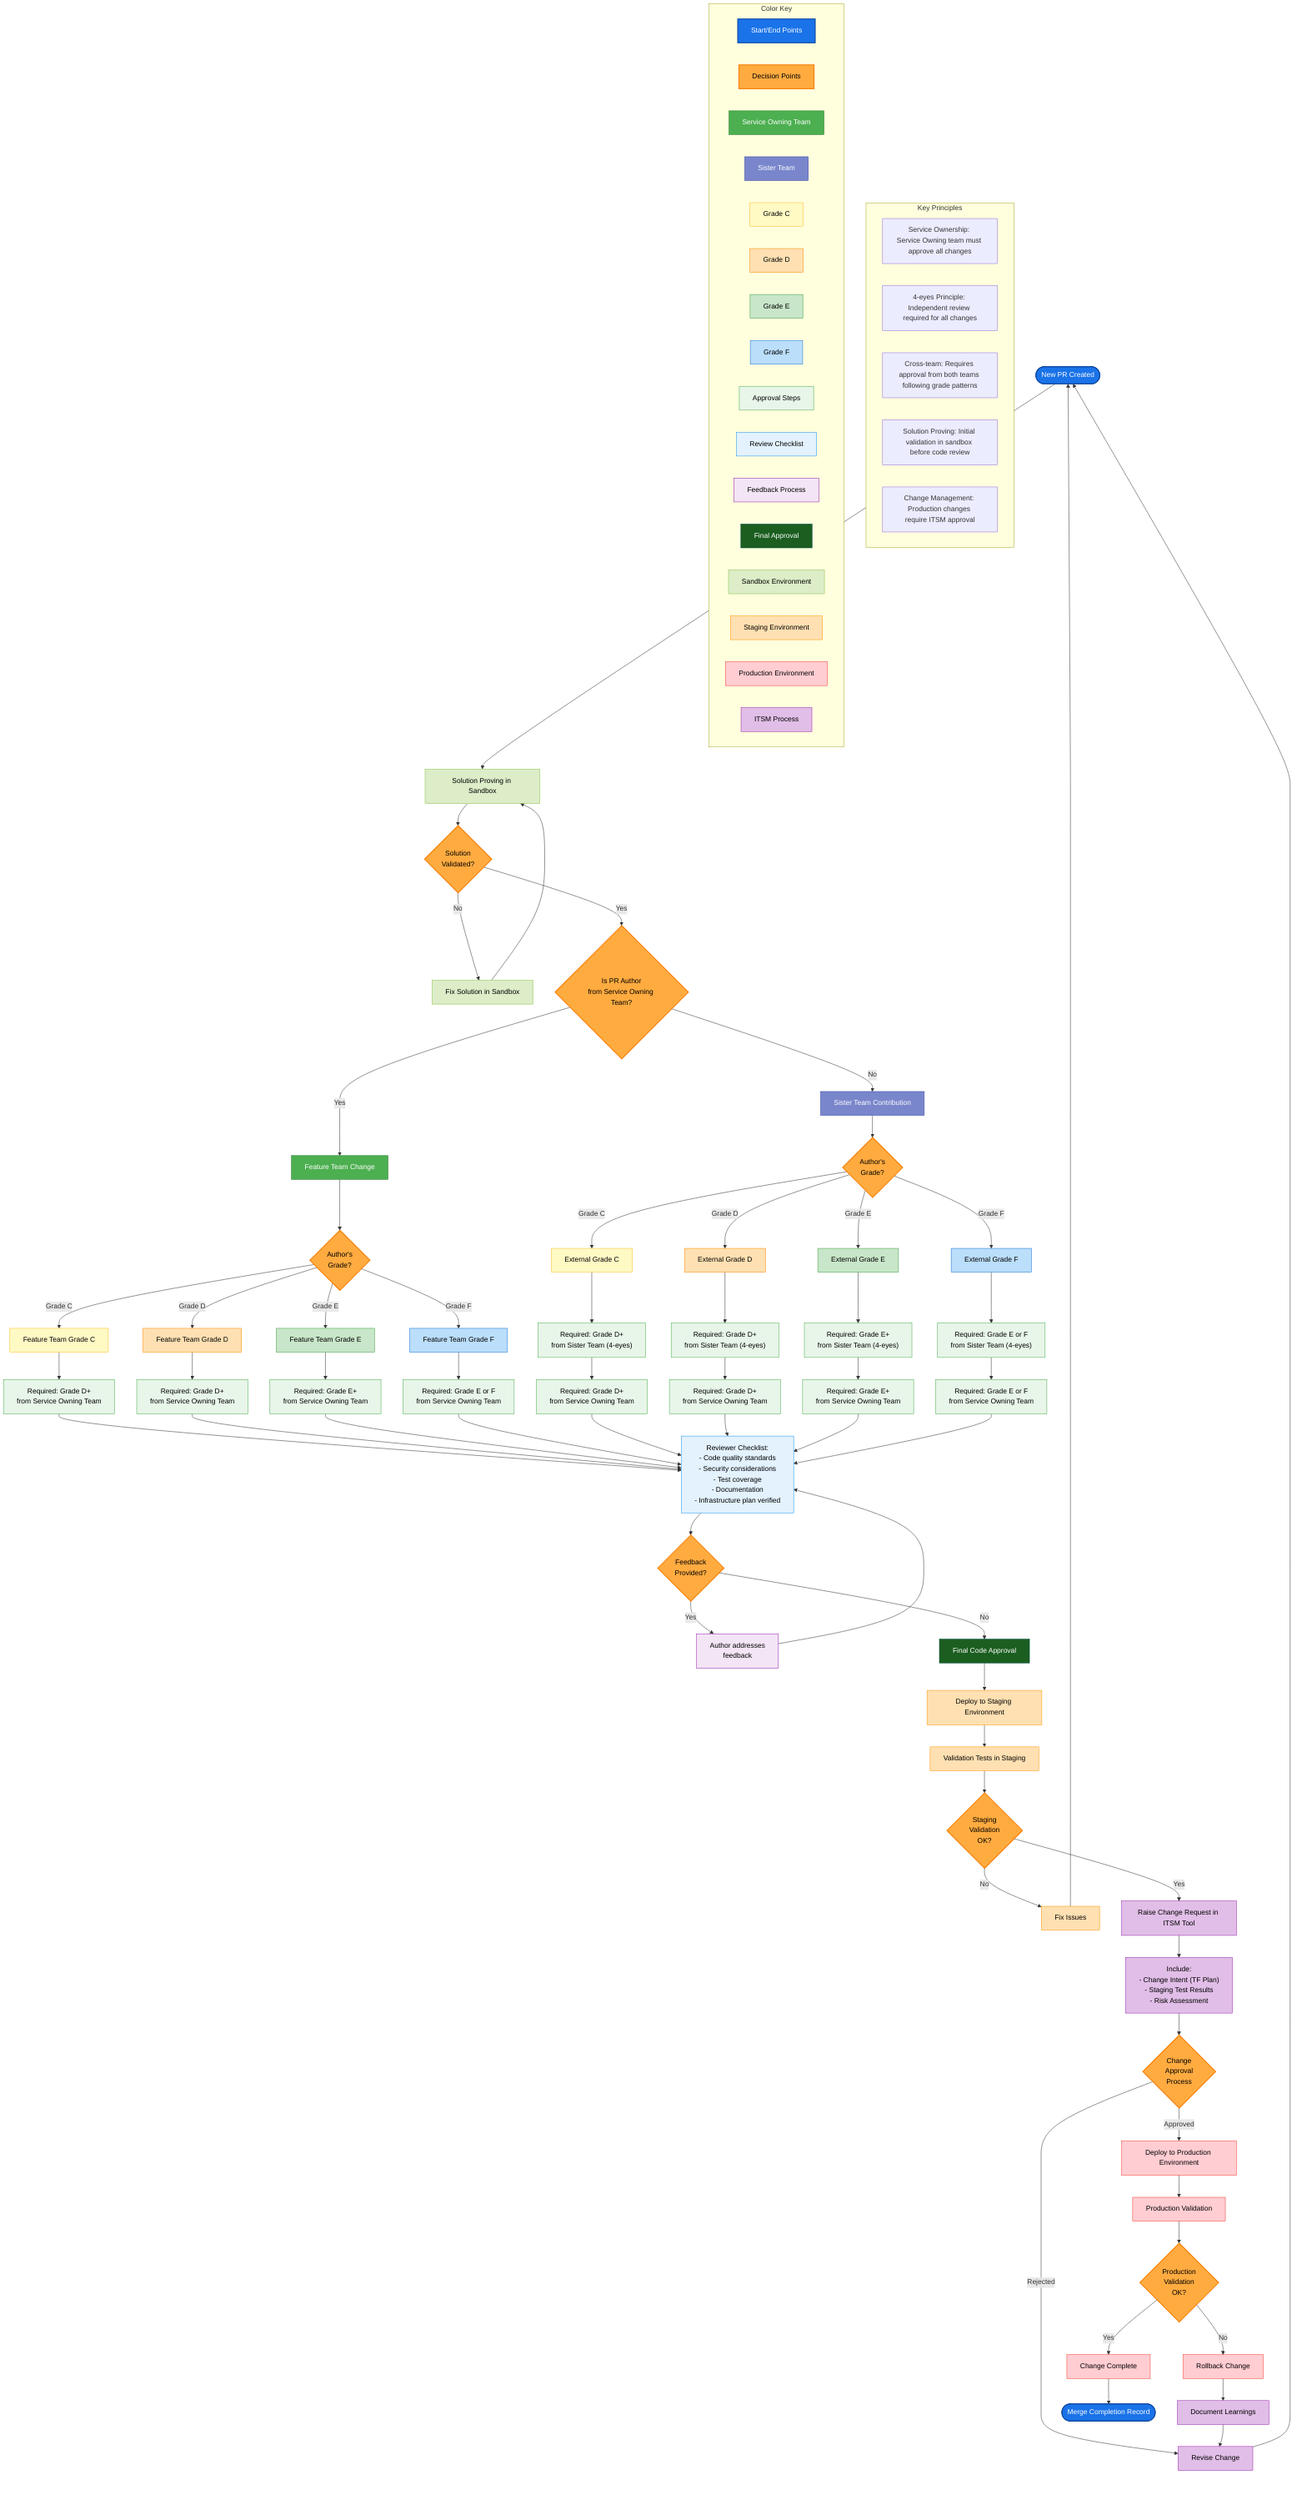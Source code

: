 flowchart TB
    %% Main flow colors
    classDef startEnd fill:#1a73e8,stroke:#0d47a1,color:white,stroke-width:2px
    classDef question fill:#ffab40,stroke:#f57c00,color:black,stroke-width:2px
    classDef process fill:#f5f5f5,stroke:#9e9e9e,color:black
    
    %% Team colors
    classDef serviceOwning fill:#4caf50,stroke:#2e7d32,color:white
    classDef sisterTeam fill:#7986cb,stroke:#3949ab,color:white
    
    %% Grade colors
    classDef gradeC fill:#fff9c4,stroke:#fbc02d,color:black
    classDef gradeD fill:#ffe0b2,stroke:#fb8c00,color:black
    classDef gradeE fill:#c8e6c9,stroke:#43a047,color:black
    classDef gradeF fill:#bbdefb,stroke:#1976d2,color:black
    
    %% Approval colors
    classDef approval fill:#e8f5e9,stroke:#4caf50,color:black
    classDef reviewChecklist fill:#e3f2fd,stroke:#2196f3,color:black
    classDef feedback fill:#f3e5f5,stroke:#9c27b0,color:black
    classDef finalApproval fill:#1b5e20,stroke:#004d40,color:white
    
    %% Environment colors
    classDef sandbox fill:#DCEDC8,stroke:#8BC34A,color:black
    classDef staging fill:#FFE0B2,stroke:#FF9800,color:black
    classDef production fill:#FFCDD2,stroke:#F44336,color:black
    classDef itsm fill:#E1BEE7,stroke:#9C27B0,color:black
    
    subgraph "Key Principles"
        p1["Service Ownership: Service Owning team must approve all changes"]
        p2["4-eyes Principle: Independent review required for all changes"]
        p3["Cross-team: Requires approval from both teams following grade patterns"]
        p4["Solution Proving: Initial validation in sandbox before code review"]
        p5["Change Management: Production changes require ITSM approval"]
    end
    
    subgraph "Color Key"
        k1["Start/End Points"]
        k2["Decision Points"]
        k3["Service Owning Team"]
        k4["Sister Team"]
        k5["Grade C"]
        k6["Grade D"]
        k7["Grade E"]
        k8["Grade F"]
        k9["Approval Steps"]
        k10["Review Checklist"]
        k11["Feedback Process"]
        k12["Final Approval"]
        k13["Sandbox Environment"]
        k14["Staging Environment"]
        k15["Production Environment"]
        k16["ITSM Process"]
    end
    
    PR([New PR Created]) --> SolutionProving["Solution Proving in Sandbox"]
    SolutionProving --> SandboxValidation{Solution\nValidated?}
    
    SandboxValidation -->|No| FixSolution["Fix Solution in Sandbox"]
    SandboxValidation -->|Yes| OwnerCheck{Is PR Author\nfrom Service Owning Team?}
    
    FixSolution --> SolutionProving
    
    OwnerCheck -->|Yes| InternalPath["Feature Team Change"]
    OwnerCheck -->|No| ExternalPath["Sister Team Contribution"]
    
    InternalPath --> InternalGradeCheck{Author's\nGrade?}
    ExternalPath --> ExternalGradeCheck{Author's\nGrade?}
    
    %% Feature team approval path
    InternalGradeCheck -->|Grade C| IC["Feature Team Grade C"]
    InternalGradeCheck -->|Grade D| ID["Feature Team Grade D"]
    InternalGradeCheck -->|Grade E| IE["Feature Team Grade E"]
    InternalGradeCheck -->|Grade F| IF["Feature Team Grade F"]
    
    IC --> ICApproval["Required: Grade D+\nfrom Service Owning Team"]
    ID --> IDApproval["Required: Grade D+\nfrom Service Owning Team"]
    IE --> IEApproval["Required: Grade E+\nfrom Service Owning Team"]
    IF --> IFApproval["Required: Grade E or F\nfrom Service Owning Team"]
    
    %% Sister team approval path
    ExternalGradeCheck -->|Grade C| EC["External Grade C"]
    ExternalGradeCheck -->|Grade D| ED["External Grade D"]
    ExternalGradeCheck -->|Grade E| EE["External Grade E"]
    ExternalGradeCheck -->|Grade F| EF["External Grade F"]
    
    %% Sister team internal 4-eyes check
    EC --> ECApproval["Required: Grade D+\nfrom Sister Team (4-eyes)"]
    ED --> EDApproval["Required: Grade D+\nfrom Sister Team (4-eyes)"]
    EE --> EEApproval["Required: Grade E+\nfrom Sister Team (4-eyes)"]
    EF --> EFApproval["Required: Grade E or F\nfrom Sister Team (4-eyes)"]
    
    %% Service owning team approval (same grade pattern)
    ECApproval --> OCApproval["Required: Grade D+\nfrom Service Owning Team"]
    EDApproval --> ODApproval["Required: Grade D+\nfrom Service Owning Team"]
    EEApproval --> OEApproval["Required: Grade E+\nfrom Service Owning Team"]
    EFApproval --> OFApproval["Required: Grade E or F\nfrom Service Owning Team"]
    
    %% Connect all approval paths to review checklist
    ICApproval --> ReviewChecklist
    IDApproval --> ReviewChecklist
    IEApproval --> ReviewChecklist
    IFApproval --> ReviewChecklist
    
    OCApproval --> ReviewChecklist
    ODApproval --> ReviewChecklist
    OEApproval --> ReviewChecklist
    OFApproval --> ReviewChecklist
    
    ReviewChecklist["Reviewer Checklist:\n- Code quality standards\n- Security considerations\n- Test coverage\n- Documentation\n- Infrastructure plan verified"] --> FeedbackLoop{Feedback\nProvided?}
    
    FeedbackLoop -->|Yes| AddressFeedback["Author addresses\nfeedback"]
    FeedbackLoop -->|No| FinalCodeApproval["Final Code Approval"]
    
    AddressFeedback --> ReviewChecklist
    
    %% Environment Progression
    FinalCodeApproval --> DeployStaging["Deploy to Staging Environment"]
    
    DeployStaging --> StagingTest["Validation Tests in Staging"]
    StagingTest --> StagingOK{Staging\nValidation\nOK?}
    StagingOK -->|No| FixStaging["Fix Issues"]
    StagingOK -->|Yes| RaiseITSM["Raise Change Request in ITSM Tool"]
    
    FixStaging --> PR
    
    RaiseITSM --> ITSMDetails["Include:\n- Change Intent (TF Plan)\n- Staging Test Results\n- Risk Assessment"]
    ITSMDetails --> ChangeApproval{Change\nApproval\nProcess}
    
    ChangeApproval -->|Rejected| ReviseChange["Revise Change"]
    ChangeApproval -->|Approved| ProdEnv["Deploy to Production Environment"]
    
    ReviseChange --> PR
    
    ProdEnv --> ProdValidation["Production Validation"]
    ProdValidation --> ProdOK{Production\nValidation\nOK?}
    
    ProdOK -->|No| Rollback["Rollback Change"]
    ProdOK -->|Yes| Complete["Change Complete"]
    
    Rollback --> LearnFromFailure["Document Learnings"]
    LearnFromFailure --> ReviseChange
    
    Complete --> MergePR([Merge Completion Record])
    
    %% Apply classes
    class PR,MergePR startEnd
    class OwnerCheck,InternalGradeCheck,ExternalGradeCheck,FeedbackLoop,SandboxValidation,StagingOK,ChangeApproval,ProdOK question
    class InternalPath,IC,ID,IE,IF serviceOwning
    class ExternalPath,EC,ED,EE,EF sisterTeam
    
    %% Grade-specific node colors
    class IC,EC gradeC
    class ID,ED gradeD
    class IE,EE gradeE
    class IF,EF gradeF
    
    %% Process node colors
    class ECApproval,EDApproval,EEApproval,EFApproval approval
    class ICApproval,IDApproval,IEApproval,IFApproval approval
    class OCApproval,ODApproval,OEApproval,OFApproval approval
    class ReviewChecklist reviewChecklist
    class AddressFeedback feedback
    class FinalCodeApproval finalApproval
    
    %% Environment node colors
    class SolutionProving,FixSolution sandbox
    class DeployStaging,StagingTest,FixStaging staging
    class ProdEnv,ProdValidation,Rollback,Complete production
    class RaiseITSM,ITSMDetails,ReviseChange,LearnFromFailure itsm
    
    %% Apply classes to color key
    class k1 startEnd
    class k2 question
    class k3 serviceOwning
    class k4 sisterTeam
    class k5 gradeC
    class k6 gradeD
    class k7 gradeE
    class k8 gradeF
    class k9 approval
    class k10 reviewChecklist
    class k11 feedback
    class k12 finalApproval
    class k13 sandbox
    class k14 staging
    class k15 production
    class k16 itsm